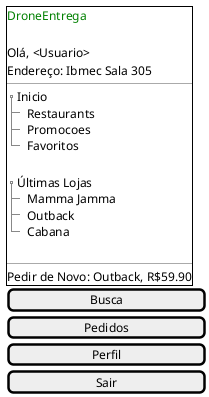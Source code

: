 @startsalt
{
{+
  <color:green>DroneEntrega
  <color:white> space
  Olá, <Usuario>
  Endereço: Ibmec Sala 305
  ---------------------------
  {T 
    + Inicio
    ++Restaurants
    ++Promocoes
    ++Favoritos
  }
  <color:white> space
  {T 
    + Últimas Lojas
    ++Mamma Jamma
    ++Outback
    ++Cabana
  }
  <color:white> space
  ---------------------------
  Pedir de Novo: Outback, R$59.90
}

[          Busca         ]
[          Pedidos       ]
[          Perfil        ]
[  Sair                  ]
}
@endsalt